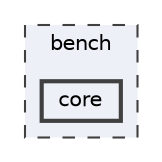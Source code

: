 digraph "bench/core"
{
 // LATEX_PDF_SIZE
  bgcolor="transparent";
  edge [fontname=Helvetica,fontsize=10,labelfontname=Helvetica,labelfontsize=10];
  node [fontname=Helvetica,fontsize=10,shape=box,height=0.2,width=0.4];
  compound=true
  subgraph clusterdir_a36c4719283424f51e58ca3678e5dea3 {
    graph [ bgcolor="#edf0f7", pencolor="grey25", label="bench", fontname=Helvetica,fontsize=10 style="filled,dashed", URL="dir_a36c4719283424f51e58ca3678e5dea3.html",tooltip=""]
  dir_a571ca66d914189cbccb27b81fa62ec9 [label="core", fillcolor="#edf0f7", color="grey25", style="filled,bold", URL="dir_a571ca66d914189cbccb27b81fa62ec9.html",tooltip=""];
  }
}
